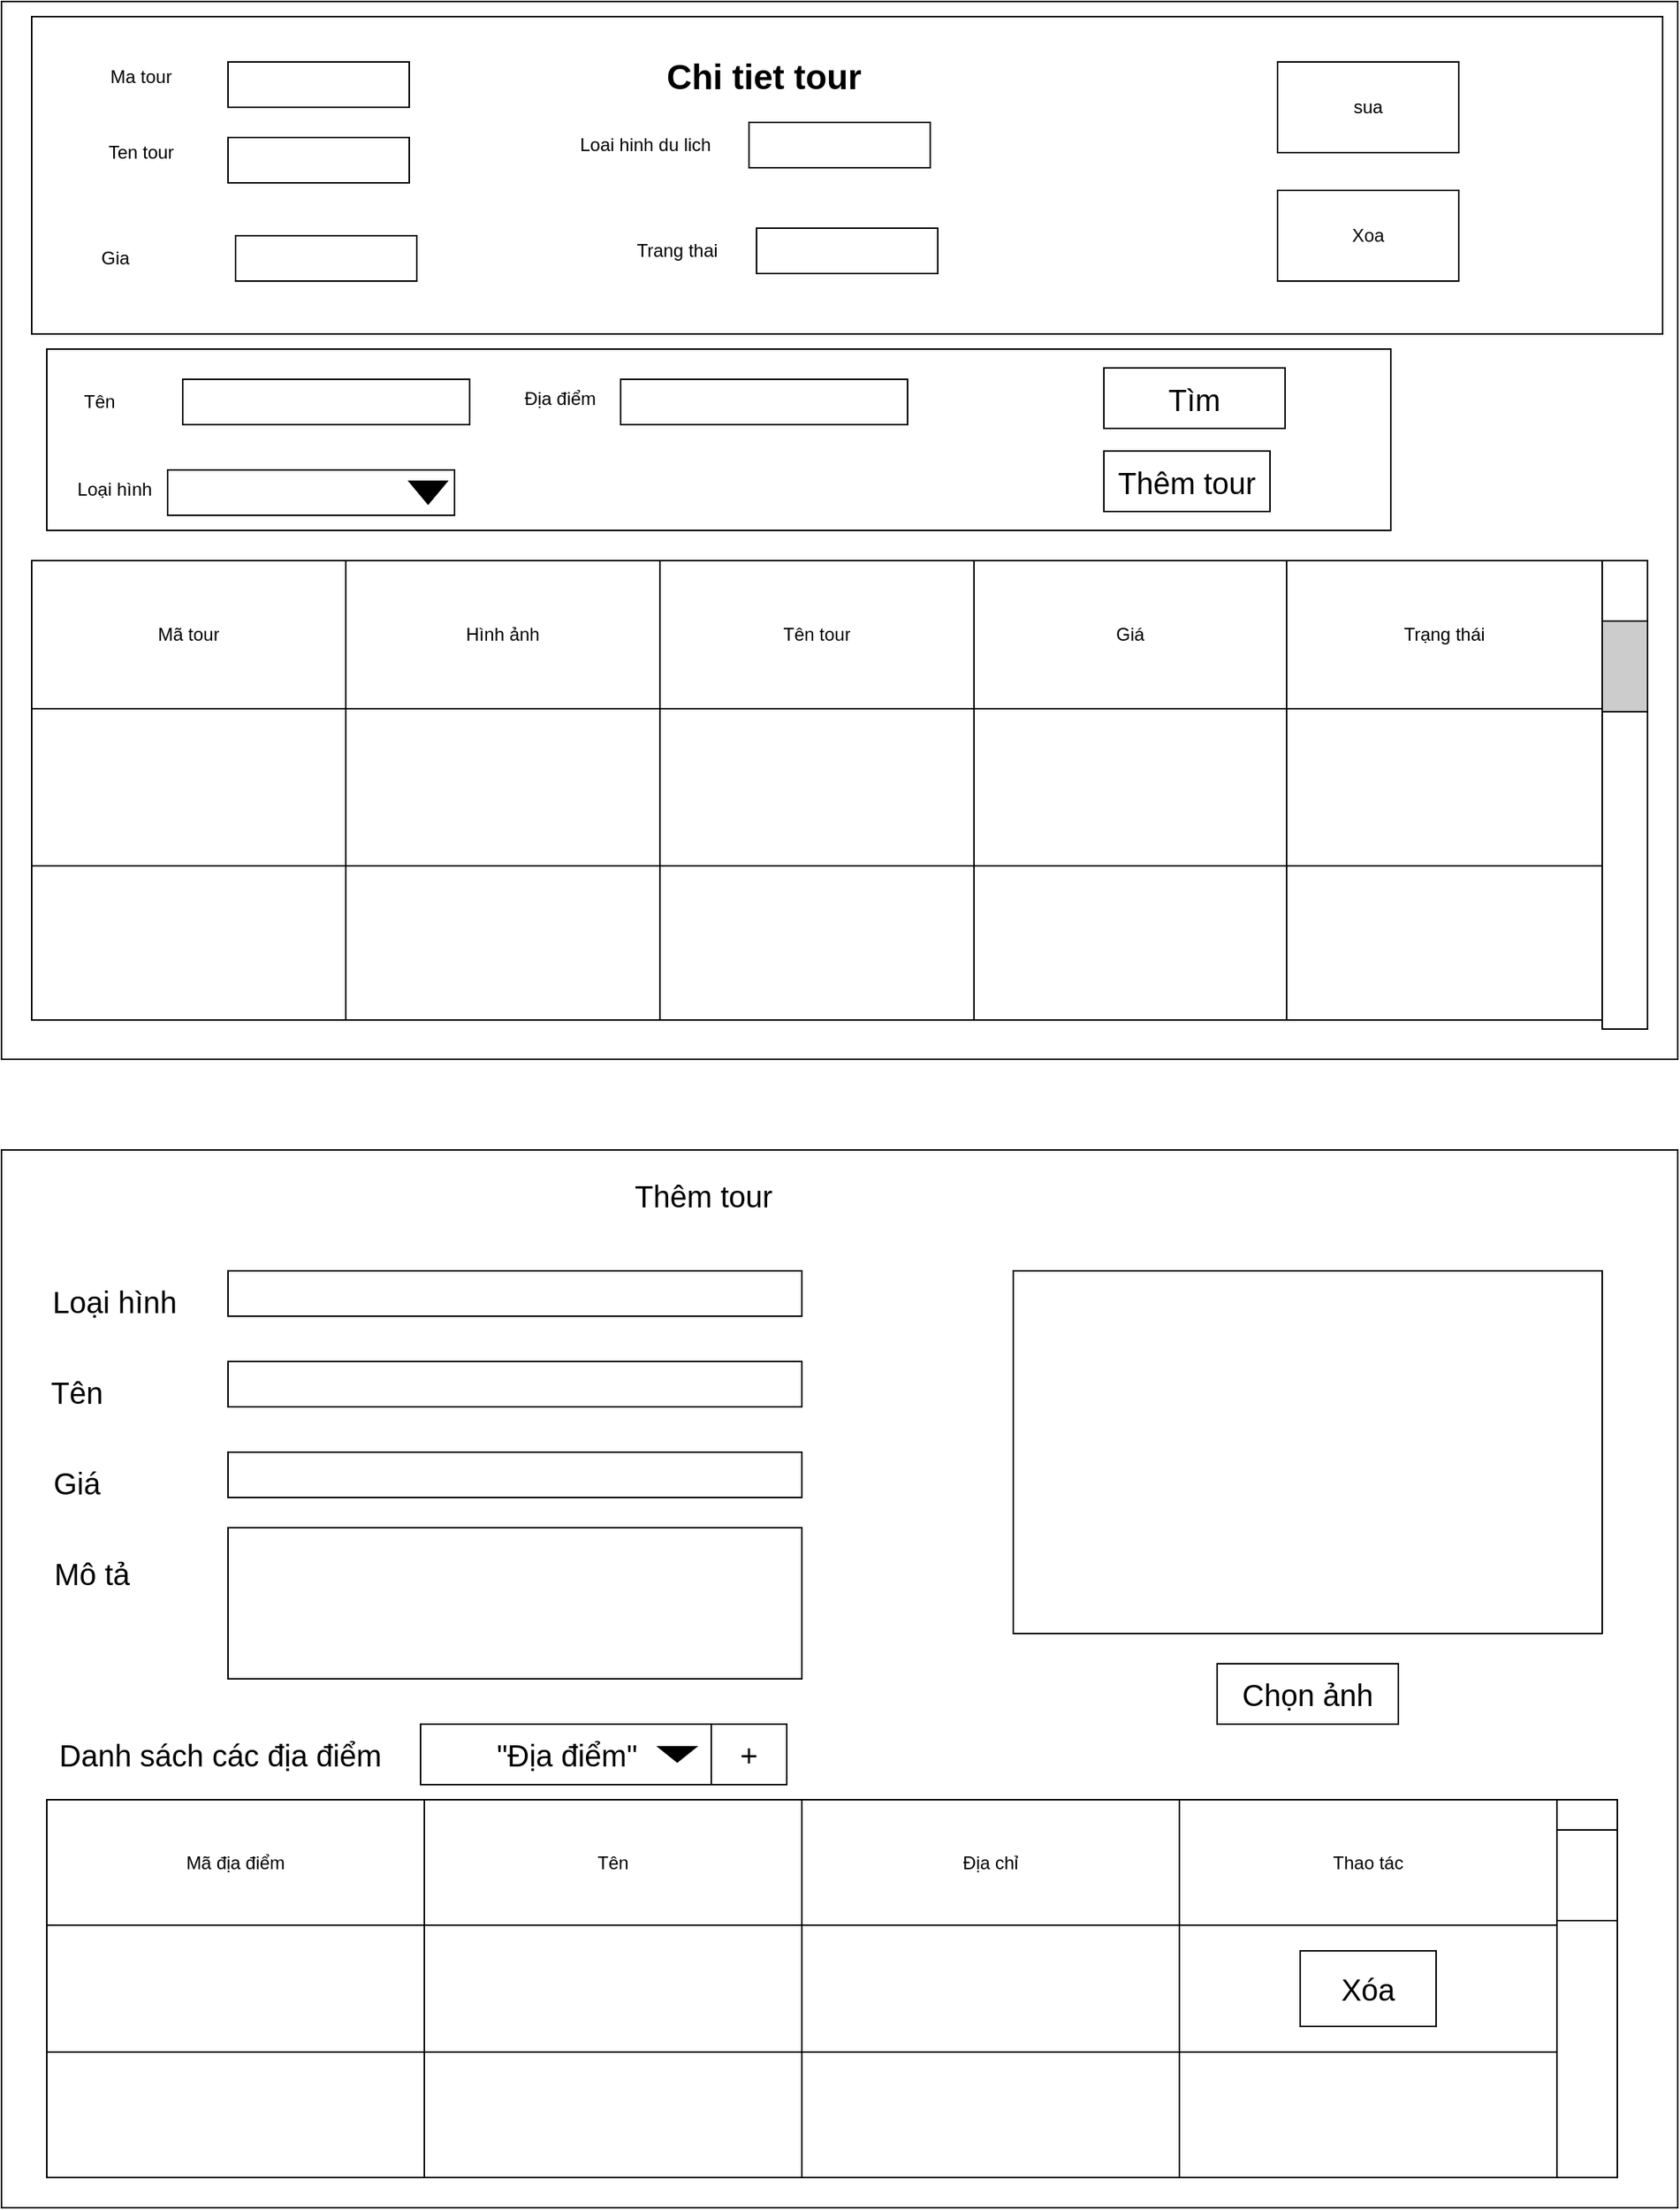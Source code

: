<mxfile version="14.2.9" type="device"><diagram id="DOpTEOtOelJSEaHlIYgo" name="Page-1"><mxGraphModel dx="1153" dy="860" grid="1" gridSize="10" guides="1" tooltips="1" connect="1" arrows="1" fold="1" page="1" pageScale="1" pageWidth="827" pageHeight="1169" math="0" shadow="0"><root><mxCell id="0"/><mxCell id="1" parent="0"/><mxCell id="uuPTr7jZzlFWqeTzaaHt-1" value="" style="rounded=0;whiteSpace=wrap;html=1;" parent="1" vertex="1"><mxGeometry x="40" y="40" width="1110" height="700" as="geometry"/></mxCell><mxCell id="uuPTr7jZzlFWqeTzaaHt-2" value="" style="rounded=0;whiteSpace=wrap;html=1;" parent="1" vertex="1"><mxGeometry x="70" y="270" width="890" height="120" as="geometry"/></mxCell><mxCell id="uuPTr7jZzlFWqeTzaaHt-3" value="" style="rounded=0;whiteSpace=wrap;html=1;" parent="1" vertex="1"><mxGeometry x="160" y="290" width="190" height="30" as="geometry"/></mxCell><mxCell id="uuPTr7jZzlFWqeTzaaHt-4" value="Tên" style="text;html=1;strokeColor=none;fillColor=none;align=center;verticalAlign=middle;whiteSpace=wrap;rounded=0;" parent="1" vertex="1"><mxGeometry x="85" y="295" width="40" height="20" as="geometry"/></mxCell><mxCell id="uuPTr7jZzlFWqeTzaaHt-5" value="" style="rounded=0;whiteSpace=wrap;html=1;" parent="1" vertex="1"><mxGeometry x="150" y="350" width="190" height="30" as="geometry"/></mxCell><mxCell id="uuPTr7jZzlFWqeTzaaHt-6" value="Loại hình" style="text;html=1;strokeColor=none;fillColor=none;align=center;verticalAlign=middle;whiteSpace=wrap;rounded=0;" parent="1" vertex="1"><mxGeometry x="70" y="352.5" width="90" height="20" as="geometry"/></mxCell><mxCell id="uuPTr7jZzlFWqeTzaaHt-7" value="" style="triangle;whiteSpace=wrap;html=1;rotation=90;fillColor=#000000;" parent="1" vertex="1"><mxGeometry x="315" y="352.5" width="15" height="25" as="geometry"/></mxCell><mxCell id="uuPTr7jZzlFWqeTzaaHt-8" value="Địa điểm" style="text;html=1;strokeColor=none;fillColor=none;align=center;verticalAlign=middle;whiteSpace=wrap;rounded=0;" parent="1" vertex="1"><mxGeometry x="360" y="290" width="100" height="25" as="geometry"/></mxCell><mxCell id="uuPTr7jZzlFWqeTzaaHt-10" value="" style="rounded=0;whiteSpace=wrap;html=1;" parent="1" vertex="1"><mxGeometry x="450" y="290" width="190" height="30" as="geometry"/></mxCell><mxCell id="uuPTr7jZzlFWqeTzaaHt-11" value="Tìm" style="rounded=0;whiteSpace=wrap;html=1;fillColor=#FFFFFF;fontSize=20;" parent="1" vertex="1"><mxGeometry x="770" y="282.5" width="120" height="40" as="geometry"/></mxCell><mxCell id="uuPTr7jZzlFWqeTzaaHt-12" value="Thêm tour" style="rounded=0;whiteSpace=wrap;html=1;fillColor=#FFFFFF;fontSize=20;" parent="1" vertex="1"><mxGeometry x="770" y="337.5" width="110" height="40" as="geometry"/></mxCell><mxCell id="uuPTr7jZzlFWqeTzaaHt-13" value="" style="shape=table;html=1;whiteSpace=wrap;startSize=0;container=1;collapsible=0;childLayout=tableLayout;fillColor=#FFFFFF;fontSize=20;" parent="1" vertex="1"><mxGeometry x="60" y="410" width="1040" height="304" as="geometry"/></mxCell><mxCell id="uuPTr7jZzlFWqeTzaaHt-14" value="" style="shape=partialRectangle;html=1;whiteSpace=wrap;collapsible=0;dropTarget=0;pointerEvents=0;fillColor=none;top=0;left=0;bottom=0;right=0;points=[[0,0.5],[1,0.5]];portConstraint=eastwest;" parent="uuPTr7jZzlFWqeTzaaHt-13" vertex="1"><mxGeometry width="1040" height="98" as="geometry"/></mxCell><mxCell id="uuPTr7jZzlFWqeTzaaHt-15" value="Mã tour" style="shape=partialRectangle;html=1;whiteSpace=wrap;connectable=0;fillColor=none;top=0;left=0;bottom=0;right=0;overflow=hidden;" parent="uuPTr7jZzlFWqeTzaaHt-14" vertex="1"><mxGeometry width="208" height="98" as="geometry"/></mxCell><mxCell id="uuPTr7jZzlFWqeTzaaHt-26" value="Hình ảnh" style="shape=partialRectangle;html=1;whiteSpace=wrap;connectable=0;fillColor=none;top=0;left=0;bottom=0;right=0;overflow=hidden;" parent="uuPTr7jZzlFWqeTzaaHt-14" vertex="1"><mxGeometry x="208" width="208" height="98" as="geometry"/></mxCell><mxCell id="uuPTr7jZzlFWqeTzaaHt-16" value="Tên tour" style="shape=partialRectangle;html=1;whiteSpace=wrap;connectable=0;fillColor=none;top=0;left=0;bottom=0;right=0;overflow=hidden;" parent="uuPTr7jZzlFWqeTzaaHt-14" vertex="1"><mxGeometry x="416" width="208" height="98" as="geometry"/></mxCell><mxCell id="uuPTr7jZzlFWqeTzaaHt-17" value="Giá" style="shape=partialRectangle;html=1;whiteSpace=wrap;connectable=0;fillColor=none;top=0;left=0;bottom=0;right=0;overflow=hidden;" parent="uuPTr7jZzlFWqeTzaaHt-14" vertex="1"><mxGeometry x="624" width="207" height="98" as="geometry"/></mxCell><mxCell id="uuPTr7jZzlFWqeTzaaHt-29" value="Trạng thái" style="shape=partialRectangle;html=1;whiteSpace=wrap;connectable=0;fillColor=none;top=0;left=0;bottom=0;right=0;overflow=hidden;" parent="uuPTr7jZzlFWqeTzaaHt-14" vertex="1"><mxGeometry x="831" width="209" height="98" as="geometry"/></mxCell><mxCell id="uuPTr7jZzlFWqeTzaaHt-18" value="" style="shape=partialRectangle;html=1;whiteSpace=wrap;collapsible=0;dropTarget=0;pointerEvents=0;fillColor=none;top=0;left=0;bottom=0;right=0;points=[[0,0.5],[1,0.5]];portConstraint=eastwest;" parent="uuPTr7jZzlFWqeTzaaHt-13" vertex="1"><mxGeometry y="98" width="1040" height="104" as="geometry"/></mxCell><mxCell id="uuPTr7jZzlFWqeTzaaHt-19" value="" style="shape=partialRectangle;html=1;whiteSpace=wrap;connectable=0;fillColor=none;top=0;left=0;bottom=0;right=0;overflow=hidden;" parent="uuPTr7jZzlFWqeTzaaHt-18" vertex="1"><mxGeometry width="208" height="104" as="geometry"/></mxCell><mxCell id="uuPTr7jZzlFWqeTzaaHt-27" style="shape=partialRectangle;html=1;whiteSpace=wrap;connectable=0;fillColor=none;top=0;left=0;bottom=0;right=0;overflow=hidden;" parent="uuPTr7jZzlFWqeTzaaHt-18" vertex="1"><mxGeometry x="208" width="208" height="104" as="geometry"/></mxCell><mxCell id="uuPTr7jZzlFWqeTzaaHt-20" value="" style="shape=partialRectangle;html=1;whiteSpace=wrap;connectable=0;fillColor=none;top=0;left=0;bottom=0;right=0;overflow=hidden;" parent="uuPTr7jZzlFWqeTzaaHt-18" vertex="1"><mxGeometry x="416" width="208" height="104" as="geometry"/></mxCell><mxCell id="uuPTr7jZzlFWqeTzaaHt-21" value="" style="shape=partialRectangle;html=1;whiteSpace=wrap;connectable=0;fillColor=none;top=0;left=0;bottom=0;right=0;overflow=hidden;" parent="uuPTr7jZzlFWqeTzaaHt-18" vertex="1"><mxGeometry x="624" width="207" height="104" as="geometry"/></mxCell><mxCell id="uuPTr7jZzlFWqeTzaaHt-30" style="shape=partialRectangle;html=1;whiteSpace=wrap;connectable=0;fillColor=none;top=0;left=0;bottom=0;right=0;overflow=hidden;" parent="uuPTr7jZzlFWqeTzaaHt-18" vertex="1"><mxGeometry x="831" width="209" height="104" as="geometry"/></mxCell><mxCell id="uuPTr7jZzlFWqeTzaaHt-22" value="" style="shape=partialRectangle;html=1;whiteSpace=wrap;collapsible=0;dropTarget=0;pointerEvents=0;fillColor=none;top=0;left=0;bottom=0;right=0;points=[[0,0.5],[1,0.5]];portConstraint=eastwest;" parent="uuPTr7jZzlFWqeTzaaHt-13" vertex="1"><mxGeometry y="202" width="1040" height="102" as="geometry"/></mxCell><mxCell id="uuPTr7jZzlFWqeTzaaHt-23" value="" style="shape=partialRectangle;html=1;whiteSpace=wrap;connectable=0;fillColor=none;top=0;left=0;bottom=0;right=0;overflow=hidden;" parent="uuPTr7jZzlFWqeTzaaHt-22" vertex="1"><mxGeometry width="208" height="102" as="geometry"/></mxCell><mxCell id="uuPTr7jZzlFWqeTzaaHt-28" style="shape=partialRectangle;html=1;whiteSpace=wrap;connectable=0;fillColor=none;top=0;left=0;bottom=0;right=0;overflow=hidden;" parent="uuPTr7jZzlFWqeTzaaHt-22" vertex="1"><mxGeometry x="208" width="208" height="102" as="geometry"/></mxCell><mxCell id="uuPTr7jZzlFWqeTzaaHt-24" value="" style="shape=partialRectangle;html=1;whiteSpace=wrap;connectable=0;fillColor=none;top=0;left=0;bottom=0;right=0;overflow=hidden;" parent="uuPTr7jZzlFWqeTzaaHt-22" vertex="1"><mxGeometry x="416" width="208" height="102" as="geometry"/></mxCell><mxCell id="uuPTr7jZzlFWqeTzaaHt-25" value="" style="shape=partialRectangle;html=1;whiteSpace=wrap;connectable=0;fillColor=none;top=0;left=0;bottom=0;right=0;overflow=hidden;" parent="uuPTr7jZzlFWqeTzaaHt-22" vertex="1"><mxGeometry x="624" width="207" height="102" as="geometry"/></mxCell><mxCell id="uuPTr7jZzlFWqeTzaaHt-31" style="shape=partialRectangle;html=1;whiteSpace=wrap;connectable=0;fillColor=none;top=0;left=0;bottom=0;right=0;overflow=hidden;" parent="uuPTr7jZzlFWqeTzaaHt-22" vertex="1"><mxGeometry x="831" width="209" height="102" as="geometry"/></mxCell><mxCell id="uuPTr7jZzlFWqeTzaaHt-32" value="" style="rounded=0;whiteSpace=wrap;html=1;fillColor=#FFFFFF;fontSize=20;" parent="1" vertex="1"><mxGeometry x="1100" y="410" width="30" height="310" as="geometry"/></mxCell><mxCell id="uuPTr7jZzlFWqeTzaaHt-33" value="" style="rounded=0;whiteSpace=wrap;html=1;fontSize=20;fillColor=#CCCCCC;" parent="1" vertex="1"><mxGeometry x="1100" y="450" width="30" height="60" as="geometry"/></mxCell><mxCell id="uuPTr7jZzlFWqeTzaaHt-41" value="" style="rounded=0;whiteSpace=wrap;html=1;" parent="1" vertex="1"><mxGeometry x="40" y="800" width="1110" height="700" as="geometry"/></mxCell><mxCell id="uuPTr7jZzlFWqeTzaaHt-43" value="Thêm tour" style="text;html=1;strokeColor=none;fillColor=none;align=center;verticalAlign=middle;whiteSpace=wrap;rounded=0;fontSize=20;" parent="1" vertex="1"><mxGeometry x="420" y="820" width="170" height="20" as="geometry"/></mxCell><mxCell id="uuPTr7jZzlFWqeTzaaHt-44" value="" style="rounded=0;whiteSpace=wrap;html=1;fontSize=20;fillColor=#FFFFFF;" parent="1" vertex="1"><mxGeometry x="190" y="880" width="380" height="30" as="geometry"/></mxCell><mxCell id="uuPTr7jZzlFWqeTzaaHt-45" value="Loại hình" style="text;html=1;strokeColor=none;fillColor=none;align=center;verticalAlign=middle;whiteSpace=wrap;rounded=0;fontSize=20;" parent="1" vertex="1"><mxGeometry x="60" y="890" width="110" height="20" as="geometry"/></mxCell><mxCell id="uuPTr7jZzlFWqeTzaaHt-46" value="Tên" style="text;html=1;strokeColor=none;fillColor=none;align=center;verticalAlign=middle;whiteSpace=wrap;rounded=0;fontSize=20;" parent="1" vertex="1"><mxGeometry x="70" y="950" width="40" height="20" as="geometry"/></mxCell><mxCell id="uuPTr7jZzlFWqeTzaaHt-47" value="" style="rounded=0;whiteSpace=wrap;html=1;fillColor=#FFFFFF;fontSize=20;" parent="1" vertex="1"><mxGeometry x="190" y="940" width="380" height="30" as="geometry"/></mxCell><mxCell id="uuPTr7jZzlFWqeTzaaHt-48" value="Giá" style="text;html=1;strokeColor=none;fillColor=none;align=center;verticalAlign=middle;whiteSpace=wrap;rounded=0;fontSize=20;" parent="1" vertex="1"><mxGeometry x="70" y="1010" width="40" height="20" as="geometry"/></mxCell><mxCell id="uuPTr7jZzlFWqeTzaaHt-49" value="" style="rounded=0;whiteSpace=wrap;html=1;fillColor=#FFFFFF;fontSize=20;" parent="1" vertex="1"><mxGeometry x="190" y="1000" width="380" height="30" as="geometry"/></mxCell><mxCell id="uuPTr7jZzlFWqeTzaaHt-51" value="Mô tả" style="text;html=1;strokeColor=none;fillColor=none;align=center;verticalAlign=middle;whiteSpace=wrap;rounded=0;fontSize=20;" parent="1" vertex="1"><mxGeometry x="55" y="1070" width="90" height="20" as="geometry"/></mxCell><mxCell id="uuPTr7jZzlFWqeTzaaHt-52" value="" style="rounded=0;whiteSpace=wrap;html=1;fillColor=#FFFFFF;fontSize=20;" parent="1" vertex="1"><mxGeometry x="190" y="1050" width="380" height="100" as="geometry"/></mxCell><mxCell id="uuPTr7jZzlFWqeTzaaHt-53" value="Danh sách các địa điểm" style="text;html=1;strokeColor=none;fillColor=none;align=center;verticalAlign=middle;whiteSpace=wrap;rounded=0;fontSize=20;" parent="1" vertex="1"><mxGeometry x="40" y="1190" width="290" height="20" as="geometry"/></mxCell><mxCell id="uuPTr7jZzlFWqeTzaaHt-55" value="" style="shape=table;html=1;whiteSpace=wrap;startSize=0;container=1;collapsible=0;childLayout=tableLayout;fillColor=#FFFFFF;fontSize=20;" parent="1" vertex="1"><mxGeometry x="70" y="1230" width="1000" height="250" as="geometry"/></mxCell><mxCell id="uuPTr7jZzlFWqeTzaaHt-56" value="" style="shape=partialRectangle;html=1;whiteSpace=wrap;collapsible=0;dropTarget=0;pointerEvents=0;fillColor=none;top=0;left=0;bottom=0;right=0;points=[[0,0.5],[1,0.5]];portConstraint=eastwest;" parent="uuPTr7jZzlFWqeTzaaHt-55" vertex="1"><mxGeometry width="1000" height="83" as="geometry"/></mxCell><mxCell id="uuPTr7jZzlFWqeTzaaHt-57" value="Mã địa điểm" style="shape=partialRectangle;html=1;whiteSpace=wrap;connectable=0;fillColor=none;top=0;left=0;bottom=0;right=0;overflow=hidden;" parent="uuPTr7jZzlFWqeTzaaHt-56" vertex="1"><mxGeometry width="250" height="83" as="geometry"/></mxCell><mxCell id="uuPTr7jZzlFWqeTzaaHt-58" value="Tên" style="shape=partialRectangle;html=1;whiteSpace=wrap;connectable=0;fillColor=none;top=0;left=0;bottom=0;right=0;overflow=hidden;" parent="uuPTr7jZzlFWqeTzaaHt-56" vertex="1"><mxGeometry x="250" width="250" height="83" as="geometry"/></mxCell><mxCell id="uuPTr7jZzlFWqeTzaaHt-59" value="Địa chỉ" style="shape=partialRectangle;html=1;whiteSpace=wrap;connectable=0;fillColor=none;top=0;left=0;bottom=0;right=0;overflow=hidden;" parent="uuPTr7jZzlFWqeTzaaHt-56" vertex="1"><mxGeometry x="500" width="250" height="83" as="geometry"/></mxCell><mxCell id="uuPTr7jZzlFWqeTzaaHt-70" value="Thao tác" style="shape=partialRectangle;html=1;whiteSpace=wrap;connectable=0;fillColor=none;top=0;left=0;bottom=0;right=0;overflow=hidden;" parent="uuPTr7jZzlFWqeTzaaHt-56" vertex="1"><mxGeometry x="750" width="250" height="83" as="geometry"/></mxCell><mxCell id="uuPTr7jZzlFWqeTzaaHt-60" value="" style="shape=partialRectangle;html=1;whiteSpace=wrap;collapsible=0;dropTarget=0;pointerEvents=0;fillColor=none;top=0;left=0;bottom=0;right=0;points=[[0,0.5],[1,0.5]];portConstraint=eastwest;" parent="uuPTr7jZzlFWqeTzaaHt-55" vertex="1"><mxGeometry y="83" width="1000" height="84" as="geometry"/></mxCell><mxCell id="uuPTr7jZzlFWqeTzaaHt-61" value="" style="shape=partialRectangle;html=1;whiteSpace=wrap;connectable=0;fillColor=none;top=0;left=0;bottom=0;right=0;overflow=hidden;" parent="uuPTr7jZzlFWqeTzaaHt-60" vertex="1"><mxGeometry width="250" height="84" as="geometry"/></mxCell><mxCell id="uuPTr7jZzlFWqeTzaaHt-62" value="" style="shape=partialRectangle;html=1;whiteSpace=wrap;connectable=0;fillColor=none;top=0;left=0;bottom=0;right=0;overflow=hidden;" parent="uuPTr7jZzlFWqeTzaaHt-60" vertex="1"><mxGeometry x="250" width="250" height="84" as="geometry"/></mxCell><mxCell id="uuPTr7jZzlFWqeTzaaHt-63" value="" style="shape=partialRectangle;html=1;whiteSpace=wrap;connectable=0;fillColor=none;top=0;left=0;bottom=0;right=0;overflow=hidden;" parent="uuPTr7jZzlFWqeTzaaHt-60" vertex="1"><mxGeometry x="500" width="250" height="84" as="geometry"/></mxCell><mxCell id="uuPTr7jZzlFWqeTzaaHt-71" style="shape=partialRectangle;html=1;whiteSpace=wrap;connectable=0;fillColor=none;top=0;left=0;bottom=0;right=0;overflow=hidden;" parent="uuPTr7jZzlFWqeTzaaHt-60" vertex="1"><mxGeometry x="750" width="250" height="84" as="geometry"/></mxCell><mxCell id="uuPTr7jZzlFWqeTzaaHt-64" value="" style="shape=partialRectangle;html=1;whiteSpace=wrap;collapsible=0;dropTarget=0;pointerEvents=0;fillColor=none;top=0;left=0;bottom=0;right=0;points=[[0,0.5],[1,0.5]];portConstraint=eastwest;" parent="uuPTr7jZzlFWqeTzaaHt-55" vertex="1"><mxGeometry y="167" width="1000" height="83" as="geometry"/></mxCell><mxCell id="uuPTr7jZzlFWqeTzaaHt-65" value="" style="shape=partialRectangle;html=1;whiteSpace=wrap;connectable=0;fillColor=none;top=0;left=0;bottom=0;right=0;overflow=hidden;" parent="uuPTr7jZzlFWqeTzaaHt-64" vertex="1"><mxGeometry width="250" height="83" as="geometry"/></mxCell><mxCell id="uuPTr7jZzlFWqeTzaaHt-66" value="" style="shape=partialRectangle;html=1;whiteSpace=wrap;connectable=0;fillColor=none;top=0;left=0;bottom=0;right=0;overflow=hidden;" parent="uuPTr7jZzlFWqeTzaaHt-64" vertex="1"><mxGeometry x="250" width="250" height="83" as="geometry"/></mxCell><mxCell id="uuPTr7jZzlFWqeTzaaHt-67" value="" style="shape=partialRectangle;html=1;whiteSpace=wrap;connectable=0;fillColor=none;top=0;left=0;bottom=0;right=0;overflow=hidden;" parent="uuPTr7jZzlFWqeTzaaHt-64" vertex="1"><mxGeometry x="500" width="250" height="83" as="geometry"/></mxCell><mxCell id="uuPTr7jZzlFWqeTzaaHt-72" style="shape=partialRectangle;html=1;whiteSpace=wrap;connectable=0;fillColor=none;top=0;left=0;bottom=0;right=0;overflow=hidden;" parent="uuPTr7jZzlFWqeTzaaHt-64" vertex="1"><mxGeometry x="750" width="250" height="83" as="geometry"/></mxCell><mxCell id="uuPTr7jZzlFWqeTzaaHt-68" value="" style="rounded=0;whiteSpace=wrap;html=1;fillColor=#FFFFFF;fontSize=20;" parent="1" vertex="1"><mxGeometry x="1070" y="1230" width="40" height="250" as="geometry"/></mxCell><mxCell id="uuPTr7jZzlFWqeTzaaHt-69" value="" style="rounded=0;whiteSpace=wrap;html=1;fillColor=#FFFFFF;fontSize=20;" parent="1" vertex="1"><mxGeometry x="1070" y="1250" width="40" height="60" as="geometry"/></mxCell><mxCell id="uuPTr7jZzlFWqeTzaaHt-73" value="Xóa" style="rounded=0;whiteSpace=wrap;html=1;fillColor=#FFFFFF;fontSize=20;" parent="1" vertex="1"><mxGeometry x="900" y="1330" width="90" height="50" as="geometry"/></mxCell><mxCell id="uuPTr7jZzlFWqeTzaaHt-74" value="+" style="rounded=0;whiteSpace=wrap;html=1;fillColor=#FFFFFF;fontSize=20;" parent="1" vertex="1"><mxGeometry x="510" y="1180" width="50" height="40" as="geometry"/></mxCell><mxCell id="uuPTr7jZzlFWqeTzaaHt-78" value="Chọn ảnh" style="rounded=0;whiteSpace=wrap;html=1;fillColor=#FFFFFF;fontSize=20;" parent="1" vertex="1"><mxGeometry x="845" y="1140" width="120" height="40" as="geometry"/></mxCell><mxCell id="uuPTr7jZzlFWqeTzaaHt-75" value="" style="rounded=0;whiteSpace=wrap;html=1;fillColor=#FFFFFF;fontSize=20;" parent="1" vertex="1"><mxGeometry x="710" y="880" width="390" height="240" as="geometry"/></mxCell><mxCell id="uuPTr7jZzlFWqeTzaaHt-80" value="&quot;Địa điểm&quot;" style="rounded=0;whiteSpace=wrap;html=1;fillColor=none;fontSize=20;" parent="1" vertex="1"><mxGeometry x="317.5" y="1180" width="192.5" height="40" as="geometry"/></mxCell><mxCell id="uuPTr7jZzlFWqeTzaaHt-81" value="" style="triangle;whiteSpace=wrap;html=1;fontSize=20;rotation=90;fillColor=#000000;" parent="1" vertex="1"><mxGeometry x="482.5" y="1187.5" width="10" height="25" as="geometry"/></mxCell><mxCell id="s63qNSmoTxFMLPy7UsVi-4" value="" style="rounded=0;whiteSpace=wrap;html=1;" vertex="1" parent="1"><mxGeometry x="60" y="50" width="1080" height="210" as="geometry"/></mxCell><mxCell id="s63qNSmoTxFMLPy7UsVi-5" value="Ma tour" style="text;html=1;strokeColor=none;fillColor=none;align=center;verticalAlign=middle;whiteSpace=wrap;rounded=0;" vertex="1" parent="1"><mxGeometry x="95" y="80" width="75" height="20" as="geometry"/></mxCell><mxCell id="s63qNSmoTxFMLPy7UsVi-6" value="Ten tour" style="text;html=1;strokeColor=none;fillColor=none;align=center;verticalAlign=middle;whiteSpace=wrap;rounded=0;" vertex="1" parent="1"><mxGeometry x="95" y="130" width="75" height="20" as="geometry"/></mxCell><mxCell id="s63qNSmoTxFMLPy7UsVi-8" value="Gia" style="text;html=1;strokeColor=none;fillColor=none;align=center;verticalAlign=middle;whiteSpace=wrap;rounded=0;" vertex="1" parent="1"><mxGeometry x="77.5" y="200" width="75" height="20" as="geometry"/></mxCell><mxCell id="s63qNSmoTxFMLPy7UsVi-9" value="Trang thai" style="text;html=1;strokeColor=none;fillColor=none;align=center;verticalAlign=middle;whiteSpace=wrap;rounded=0;" vertex="1" parent="1"><mxGeometry x="450" y="195" width="75" height="20" as="geometry"/></mxCell><mxCell id="s63qNSmoTxFMLPy7UsVi-10" value="Loai hinh du lich" style="text;html=1;strokeColor=none;fillColor=none;align=center;verticalAlign=middle;whiteSpace=wrap;rounded=0;" vertex="1" parent="1"><mxGeometry x="391.5" y="125" width="148.5" height="20" as="geometry"/></mxCell><mxCell id="s63qNSmoTxFMLPy7UsVi-11" value="sua" style="rounded=0;whiteSpace=wrap;html=1;" vertex="1" parent="1"><mxGeometry x="885" y="80" width="120" height="60" as="geometry"/></mxCell><mxCell id="s63qNSmoTxFMLPy7UsVi-12" value="Xoa" style="rounded=0;whiteSpace=wrap;html=1;" vertex="1" parent="1"><mxGeometry x="885" y="165" width="120" height="60" as="geometry"/></mxCell><mxCell id="s63qNSmoTxFMLPy7UsVi-15" value="" style="rounded=0;whiteSpace=wrap;html=1;" vertex="1" parent="1"><mxGeometry x="190" y="80" width="120" height="30" as="geometry"/></mxCell><mxCell id="s63qNSmoTxFMLPy7UsVi-16" value="" style="rounded=0;whiteSpace=wrap;html=1;" vertex="1" parent="1"><mxGeometry x="190" y="130" width="120" height="30" as="geometry"/></mxCell><mxCell id="s63qNSmoTxFMLPy7UsVi-17" value="" style="rounded=0;whiteSpace=wrap;html=1;" vertex="1" parent="1"><mxGeometry x="195" y="195" width="120" height="30" as="geometry"/></mxCell><mxCell id="s63qNSmoTxFMLPy7UsVi-18" value="" style="rounded=0;whiteSpace=wrap;html=1;" vertex="1" parent="1"><mxGeometry x="535" y="120" width="120" height="30" as="geometry"/></mxCell><mxCell id="s63qNSmoTxFMLPy7UsVi-19" value="" style="rounded=0;whiteSpace=wrap;html=1;" vertex="1" parent="1"><mxGeometry x="540" y="190" width="120" height="30" as="geometry"/></mxCell><mxCell id="s63qNSmoTxFMLPy7UsVi-21" value="Chi tiet tour" style="text;html=1;strokeColor=none;fillColor=none;align=center;verticalAlign=middle;whiteSpace=wrap;rounded=0;fontStyle=1;fontSize=23;" vertex="1" parent="1"><mxGeometry x="420" y="70" width="250" height="40" as="geometry"/></mxCell></root></mxGraphModel></diagram></mxfile>